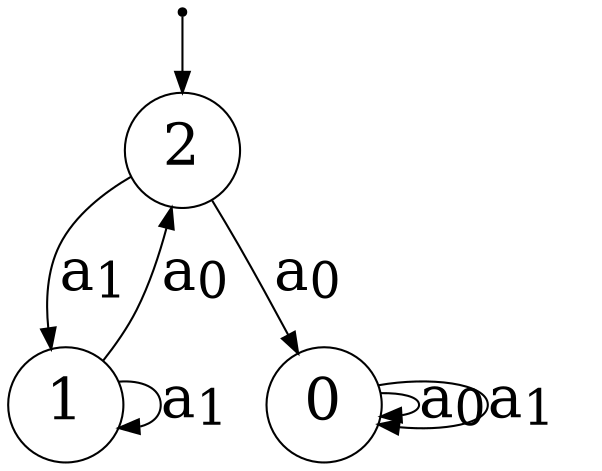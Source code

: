 digraph G {
"n0"[label= <0> shape=circle color="black" style=wedged fillcolor="white" style=filled fontsize="28"];
"n1"[label= <1> shape=circle color="black" style=wedged fillcolor="white" style=filled fontsize="28"];
"n2"[label= <2> shape=circle color="black" style=wedged fillcolor="white" style=filled fontsize="28"];
"ArbitraryUnusedNameNoWorriesJustGrooving3"[fontSize=1 shape=point];
{"ArbitraryUnusedNameNoWorriesJustGrooving3"}->{"n2"};
{"n0"}->{"n0"}[label = <a<sub>0</sub>> color="black" arrowhead="normal" style="" fontsize="28"];
{"n0"}->{"n0"}[label = <a<sub>1</sub>> color="black" arrowhead="normal" style="" fontsize="28"];
{"n1"}->{"n2"}[label = <a<sub>0</sub>> color="black" arrowhead="normal" style="" fontsize="28"];
{"n1"}->{"n1"}[label = <a<sub>1</sub>> color="black" arrowhead="normal" style="" fontsize="28"];
{"n2"}->{"n1"}[label = <a<sub>1</sub>> color="black" arrowhead="normal" style="" fontsize="28"];
{"n2"}->{"n0"}[label = <a<sub>0</sub>> color="black" arrowhead="normal" style="" fontsize="28"];
}
